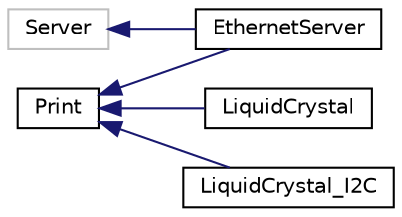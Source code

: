 digraph "Graphical Class Hierarchy"
{
 // LATEX_PDF_SIZE
  edge [fontname="Helvetica",fontsize="10",labelfontname="Helvetica",labelfontsize="10"];
  node [fontname="Helvetica",fontsize="10",shape=record];
  rankdir="LR";
  Node0 [label="Print",height=0.2,width=0.4,color="black", fillcolor="white", style="filled",URL="$classPrint.html",tooltip=" "];
  Node0 -> Node1 [dir="back",color="midnightblue",fontsize="10",style="solid",fontname="Helvetica"];
  Node1 [label="EthernetServer",height=0.2,width=0.4,color="black", fillcolor="white", style="filled",URL="$classEthernetServer.html",tooltip=" "];
  Node0 -> Node2 [dir="back",color="midnightblue",fontsize="10",style="solid",fontname="Helvetica"];
  Node2 [label="LiquidCrystal",height=0.2,width=0.4,color="black", fillcolor="white", style="filled",URL="$classLiquidCrystal.html",tooltip=" "];
  Node0 -> Node3 [dir="back",color="midnightblue",fontsize="10",style="solid",fontname="Helvetica"];
  Node3 [label="LiquidCrystal_I2C",height=0.2,width=0.4,color="black", fillcolor="white", style="filled",URL="$classLiquidCrystal__I2C.html",tooltip=" "];
  Node284 [label="Server",height=0.2,width=0.4,color="grey75", fillcolor="white", style="filled",tooltip=" "];
  Node284 -> Node1 [dir="back",color="midnightblue",fontsize="10",style="solid",fontname="Helvetica"];
}
